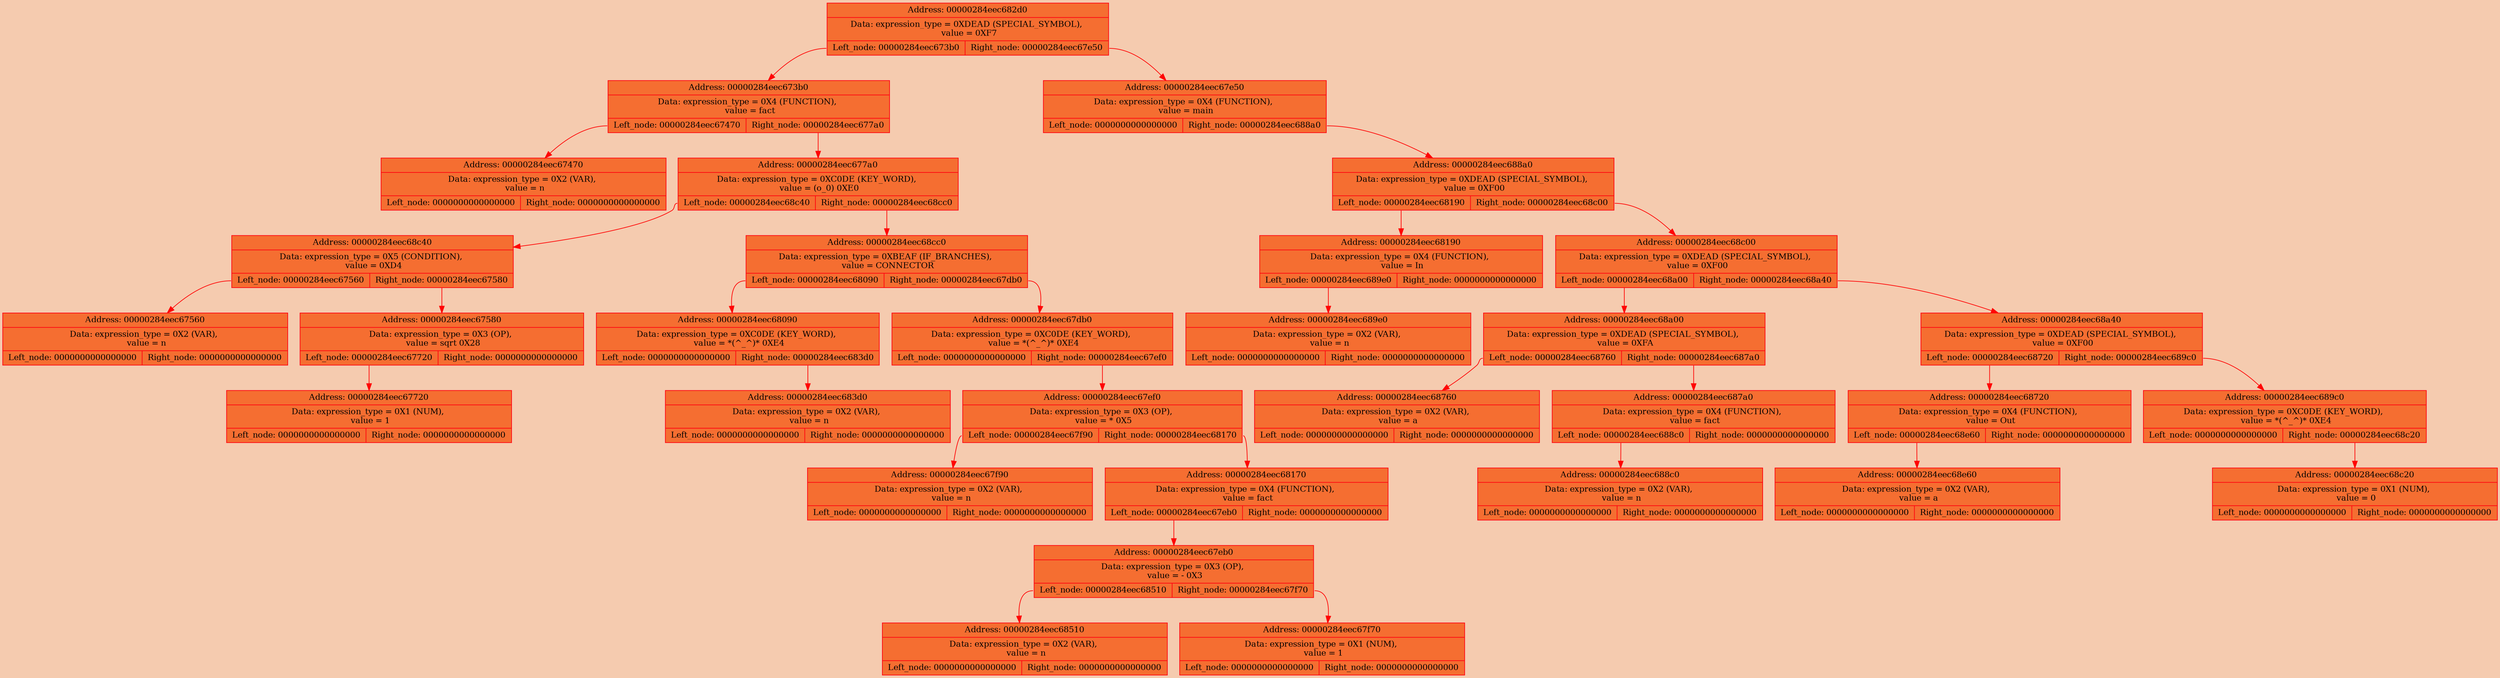 digraph List{
rankdir=TB;
bgcolor="#f5cbaf";
node[fontsize=12, style=filled, fillcolor = "#f56e31", fontcolor="#000000", shape="none",style="rounded"];
edge[color="#ff05ff",fontcolor="blue", splines = polylines];

node00000284eec682d0[color = "#ff030f", fillcolor = "#f56e31", style=filled, shape = record,  label = "{ Address: 00000284eec682d0 | Data: expression_type = 0XDEAD (SPECIAL_SYMBOL), \n value = 0XF7 | { <left> Left_node: 00000284eec673b0 | <right> Right_node: 00000284eec67e50 }}"];
node00000284eec673b0[color = "#ff030f", fillcolor = "#f56e31", style=filled, shape = record,  label = "{ Address: 00000284eec673b0 | Data: expression_type = 0X4 (FUNCTION), \n value = fact | { <left> Left_node: 00000284eec67470 | <right> Right_node: 00000284eec677a0 }}"];
node00000284eec67470[color = "#ff030f", fillcolor = "#f56e31", style=filled, shape = record,  label = "{ Address: 00000284eec67470 | Data: expression_type = 0X2 (VAR), \n value = n | { <left> Left_node: 0000000000000000 | <right> Right_node: 0000000000000000 }}"];
node00000284eec677a0[color = "#ff030f", fillcolor = "#f56e31", style=filled, shape = record,  label = "{ Address: 00000284eec677a0 | Data: expression_type = 0XC0DE (KEY_WORD), \n value = (o_0) 0XE0 | { <left> Left_node: 00000284eec68c40 | <right> Right_node: 00000284eec68cc0 }}"];
node00000284eec68c40[color = "#ff030f", fillcolor = "#f56e31", style=filled, shape = record,  label = "{ Address: 00000284eec68c40 | Data: expression_type = 0X5 (CONDITION), \n value = 0XD4 | { <left> Left_node: 00000284eec67560 | <right> Right_node: 00000284eec67580 }}"];
node00000284eec67560[color = "#ff030f", fillcolor = "#f56e31", style=filled, shape = record,  label = "{ Address: 00000284eec67560 | Data: expression_type = 0X2 (VAR), \n value = n | { <left> Left_node: 0000000000000000 | <right> Right_node: 0000000000000000 }}"];
node00000284eec67580[color = "#ff030f", fillcolor = "#f56e31", style=filled, shape = record,  label = "{ Address: 00000284eec67580 | Data: expression_type = 0X3 (OP), \n value = sqrt 0X28
 | { <left> Left_node: 00000284eec67720 | <right> Right_node: 0000000000000000 }}"];
node00000284eec67720[color = "#ff030f", fillcolor = "#f56e31", style=filled, shape = record,  label = "{ Address: 00000284eec67720 | Data: expression_type = 0X1 (NUM), \n value = 1 | { <left> Left_node: 0000000000000000 | <right> Right_node: 0000000000000000 }}"];
node00000284eec68cc0[color = "#ff030f", fillcolor = "#f56e31", style=filled, shape = record,  label = "{ Address: 00000284eec68cc0 | Data: expression_type = 0XBEAF (IF_BRANCHES), \n value = CONNECTOR | { <left> Left_node: 00000284eec68090 | <right> Right_node: 00000284eec67db0 }}"];
node00000284eec68090[color = "#ff030f", fillcolor = "#f56e31", style=filled, shape = record,  label = "{ Address: 00000284eec68090 | Data: expression_type = 0XC0DE (KEY_WORD), \n value = *(^_^)* 0XE4 | { <left> Left_node: 0000000000000000 | <right> Right_node: 00000284eec683d0 }}"];
node00000284eec683d0[color = "#ff030f", fillcolor = "#f56e31", style=filled, shape = record,  label = "{ Address: 00000284eec683d0 | Data: expression_type = 0X2 (VAR), \n value = n | { <left> Left_node: 0000000000000000 | <right> Right_node: 0000000000000000 }}"];
node00000284eec67db0[color = "#ff030f", fillcolor = "#f56e31", style=filled, shape = record,  label = "{ Address: 00000284eec67db0 | Data: expression_type = 0XC0DE (KEY_WORD), \n value = *(^_^)* 0XE4 | { <left> Left_node: 0000000000000000 | <right> Right_node: 00000284eec67ef0 }}"];
node00000284eec67ef0[color = "#ff030f", fillcolor = "#f56e31", style=filled, shape = record,  label = "{ Address: 00000284eec67ef0 | Data: expression_type = 0X3 (OP), \n value = * 0X5
 | { <left> Left_node: 00000284eec67f90 | <right> Right_node: 00000284eec68170 }}"];
node00000284eec67f90[color = "#ff030f", fillcolor = "#f56e31", style=filled, shape = record,  label = "{ Address: 00000284eec67f90 | Data: expression_type = 0X2 (VAR), \n value = n | { <left> Left_node: 0000000000000000 | <right> Right_node: 0000000000000000 }}"];
node00000284eec68170[color = "#ff030f", fillcolor = "#f56e31", style=filled, shape = record,  label = "{ Address: 00000284eec68170 | Data: expression_type = 0X4 (FUNCTION), \n value = fact | { <left> Left_node: 00000284eec67eb0 | <right> Right_node: 0000000000000000 }}"];
node00000284eec67eb0[color = "#ff030f", fillcolor = "#f56e31", style=filled, shape = record,  label = "{ Address: 00000284eec67eb0 | Data: expression_type = 0X3 (OP), \n value = - 0X3
 | { <left> Left_node: 00000284eec68510 | <right> Right_node: 00000284eec67f70 }}"];
node00000284eec68510[color = "#ff030f", fillcolor = "#f56e31", style=filled, shape = record,  label = "{ Address: 00000284eec68510 | Data: expression_type = 0X2 (VAR), \n value = n | { <left> Left_node: 0000000000000000 | <right> Right_node: 0000000000000000 }}"];
node00000284eec67f70[color = "#ff030f", fillcolor = "#f56e31", style=filled, shape = record,  label = "{ Address: 00000284eec67f70 | Data: expression_type = 0X1 (NUM), \n value = 1 | { <left> Left_node: 0000000000000000 | <right> Right_node: 0000000000000000 }}"];
node00000284eec67e50[color = "#ff030f", fillcolor = "#f56e31", style=filled, shape = record,  label = "{ Address: 00000284eec67e50 | Data: expression_type = 0X4 (FUNCTION), \n value = main | { <left> Left_node: 0000000000000000 | <right> Right_node: 00000284eec688a0 }}"];
node00000284eec688a0[color = "#ff030f", fillcolor = "#f56e31", style=filled, shape = record,  label = "{ Address: 00000284eec688a0 | Data: expression_type = 0XDEAD (SPECIAL_SYMBOL), \n value = 0XF00 | { <left> Left_node: 00000284eec68190 | <right> Right_node: 00000284eec68c00 }}"];
node00000284eec68190[color = "#ff030f", fillcolor = "#f56e31", style=filled, shape = record,  label = "{ Address: 00000284eec68190 | Data: expression_type = 0X4 (FUNCTION), \n value = In | { <left> Left_node: 00000284eec689e0 | <right> Right_node: 0000000000000000 }}"];
node00000284eec689e0[color = "#ff030f", fillcolor = "#f56e31", style=filled, shape = record,  label = "{ Address: 00000284eec689e0 | Data: expression_type = 0X2 (VAR), \n value = n | { <left> Left_node: 0000000000000000 | <right> Right_node: 0000000000000000 }}"];
node00000284eec68c00[color = "#ff030f", fillcolor = "#f56e31", style=filled, shape = record,  label = "{ Address: 00000284eec68c00 | Data: expression_type = 0XDEAD (SPECIAL_SYMBOL), \n value = 0XF00 | { <left> Left_node: 00000284eec68a00 | <right> Right_node: 00000284eec68a40 }}"];
node00000284eec68a00[color = "#ff030f", fillcolor = "#f56e31", style=filled, shape = record,  label = "{ Address: 00000284eec68a00 | Data: expression_type = 0XDEAD (SPECIAL_SYMBOL), \n value = 0XFA | { <left> Left_node: 00000284eec68760 | <right> Right_node: 00000284eec687a0 }}"];
node00000284eec68760[color = "#ff030f", fillcolor = "#f56e31", style=filled, shape = record,  label = "{ Address: 00000284eec68760 | Data: expression_type = 0X2 (VAR), \n value = a | { <left> Left_node: 0000000000000000 | <right> Right_node: 0000000000000000 }}"];
node00000284eec687a0[color = "#ff030f", fillcolor = "#f56e31", style=filled, shape = record,  label = "{ Address: 00000284eec687a0 | Data: expression_type = 0X4 (FUNCTION), \n value = fact | { <left> Left_node: 00000284eec688c0 | <right> Right_node: 0000000000000000 }}"];
node00000284eec688c0[color = "#ff030f", fillcolor = "#f56e31", style=filled, shape = record,  label = "{ Address: 00000284eec688c0 | Data: expression_type = 0X2 (VAR), \n value = n | { <left> Left_node: 0000000000000000 | <right> Right_node: 0000000000000000 }}"];
node00000284eec68a40[color = "#ff030f", fillcolor = "#f56e31", style=filled, shape = record,  label = "{ Address: 00000284eec68a40 | Data: expression_type = 0XDEAD (SPECIAL_SYMBOL), \n value = 0XF00 | { <left> Left_node: 00000284eec68720 | <right> Right_node: 00000284eec689c0 }}"];
node00000284eec68720[color = "#ff030f", fillcolor = "#f56e31", style=filled, shape = record,  label = "{ Address: 00000284eec68720 | Data: expression_type = 0X4 (FUNCTION), \n value = Out | { <left> Left_node: 00000284eec68e60 | <right> Right_node: 0000000000000000 }}"];
node00000284eec68e60[color = "#ff030f", fillcolor = "#f56e31", style=filled, shape = record,  label = "{ Address: 00000284eec68e60 | Data: expression_type = 0X2 (VAR), \n value = a | { <left> Left_node: 0000000000000000 | <right> Right_node: 0000000000000000 }}"];
node00000284eec689c0[color = "#ff030f", fillcolor = "#f56e31", style=filled, shape = record,  label = "{ Address: 00000284eec689c0 | Data: expression_type = 0XC0DE (KEY_WORD), \n value = *(^_^)* 0XE4 | { <left> Left_node: 0000000000000000 | <right> Right_node: 00000284eec68c20 }}"];
node00000284eec68c20[color = "#ff030f", fillcolor = "#f56e31", style=filled, shape = record,  label = "{ Address: 00000284eec68c20 | Data: expression_type = 0X1 (NUM), \n value = 0 | { <left> Left_node: 0000000000000000 | <right> Right_node: 0000000000000000 }}"];
node00000284eec682d0:left -> node00000284eec673b0[color = "#ff0505", splines = polylines, fontsize=12];
node00000284eec673b0:left -> node00000284eec67470[color = "#ff0505", splines = polylines, fontsize=12];
node00000284eec673b0:right -> node00000284eec677a0[color = "#ff0505", splines = polylines, fontsize=12];
node00000284eec677a0:left -> node00000284eec68c40[color = "#ff0505", splines = polylines, fontsize=12];
node00000284eec68c40:left -> node00000284eec67560[color = "#ff0505", splines = polylines, fontsize=12];
node00000284eec68c40:right -> node00000284eec67580[color = "#ff0505", splines = polylines, fontsize=12];
node00000284eec67580:left -> node00000284eec67720[color = "#ff0505", splines = polylines, fontsize=12];
node00000284eec677a0:right -> node00000284eec68cc0[color = "#ff0505", splines = polylines, fontsize=12];
node00000284eec68cc0:left -> node00000284eec68090[color = "#ff0505", splines = polylines, fontsize=12];
node00000284eec68090:right -> node00000284eec683d0[color = "#ff0505", splines = polylines, fontsize=12];
node00000284eec68cc0:right -> node00000284eec67db0[color = "#ff0505", splines = polylines, fontsize=12];
node00000284eec67db0:right -> node00000284eec67ef0[color = "#ff0505", splines = polylines, fontsize=12];
node00000284eec67ef0:left -> node00000284eec67f90[color = "#ff0505", splines = polylines, fontsize=12];
node00000284eec67ef0:right -> node00000284eec68170[color = "#ff0505", splines = polylines, fontsize=12];
node00000284eec68170:left -> node00000284eec67eb0[color = "#ff0505", splines = polylines, fontsize=12];
node00000284eec67eb0:left -> node00000284eec68510[color = "#ff0505", splines = polylines, fontsize=12];
node00000284eec67eb0:right -> node00000284eec67f70[color = "#ff0505", splines = polylines, fontsize=12];
node00000284eec682d0:right -> node00000284eec67e50[color = "#ff0505", splines = polylines, fontsize=12];
node00000284eec67e50:right -> node00000284eec688a0[color = "#ff0505", splines = polylines, fontsize=12];
node00000284eec688a0:left -> node00000284eec68190[color = "#ff0505", splines = polylines, fontsize=12];
node00000284eec68190:left -> node00000284eec689e0[color = "#ff0505", splines = polylines, fontsize=12];
node00000284eec688a0:right -> node00000284eec68c00[color = "#ff0505", splines = polylines, fontsize=12];
node00000284eec68c00:left -> node00000284eec68a00[color = "#ff0505", splines = polylines, fontsize=12];
node00000284eec68a00:left -> node00000284eec68760[color = "#ff0505", splines = polylines, fontsize=12];
node00000284eec68a00:right -> node00000284eec687a0[color = "#ff0505", splines = polylines, fontsize=12];
node00000284eec687a0:left -> node00000284eec688c0[color = "#ff0505", splines = polylines, fontsize=12];
node00000284eec68c00:right -> node00000284eec68a40[color = "#ff0505", splines = polylines, fontsize=12];
node00000284eec68a40:left -> node00000284eec68720[color = "#ff0505", splines = polylines, fontsize=12];
node00000284eec68720:left -> node00000284eec68e60[color = "#ff0505", splines = polylines, fontsize=12];
node00000284eec68a40:right -> node00000284eec689c0[color = "#ff0505", splines = polylines, fontsize=12];
node00000284eec689c0:right -> node00000284eec68c20[color = "#ff0505", splines = polylines, fontsize=12];

}
